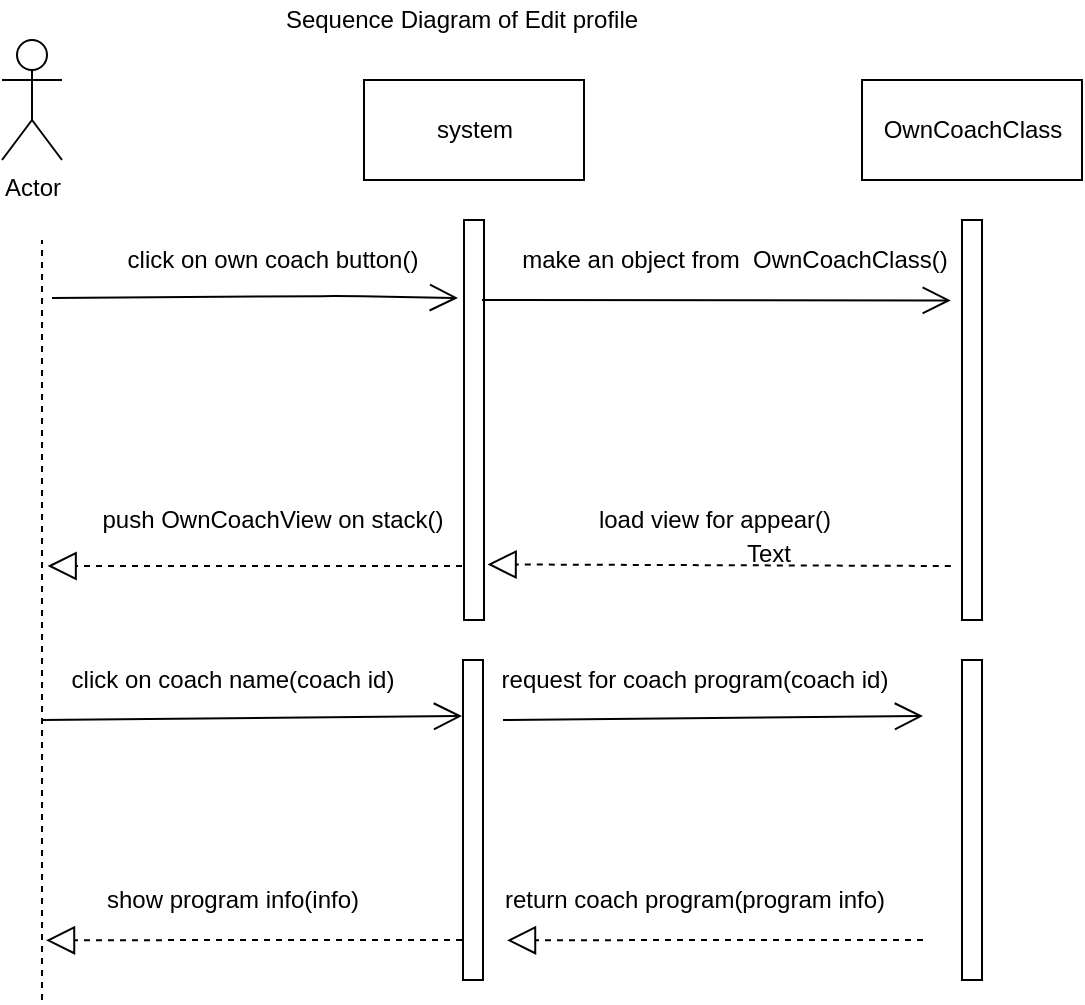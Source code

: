 <mxfile version="12.3.8" type="github" pages="1">
  <diagram id="r_8a1xCY7EOqZlu9KzJ9" name="Page-1">
    <mxGraphModel dx="1024" dy="485" grid="1" gridSize="10" guides="1" tooltips="1" connect="1" arrows="1" fold="1" page="1" pageScale="1" pageWidth="827" pageHeight="1169" math="0" shadow="0">
      <root>
        <mxCell id="0"/>
        <mxCell id="1" parent="0"/>
        <mxCell id="oWH08BV5QVG5EaFKPN-z-1" value="Actor" style="shape=umlActor;verticalLabelPosition=bottom;labelBackgroundColor=#ffffff;verticalAlign=top;html=1;" parent="1" vertex="1">
          <mxGeometry x="160" y="40" width="30" height="60" as="geometry"/>
        </mxCell>
        <mxCell id="oWH08BV5QVG5EaFKPN-z-2" value="" style="html=1;points=[];perimeter=orthogonalPerimeter;" parent="1" vertex="1">
          <mxGeometry x="640" y="130" width="10" height="200" as="geometry"/>
        </mxCell>
        <mxCell id="oWH08BV5QVG5EaFKPN-z-3" value="OwnCoachClass" style="html=1;" parent="1" vertex="1">
          <mxGeometry x="590" y="60" width="110" height="50" as="geometry"/>
        </mxCell>
        <mxCell id="oWH08BV5QVG5EaFKPN-z-4" value="click on own coach button()" style="text;html=1;align=center;verticalAlign=middle;resizable=0;points=[];;autosize=1;" parent="1" vertex="1">
          <mxGeometry x="215" y="140" width="160" height="20" as="geometry"/>
        </mxCell>
        <mxCell id="oWH08BV5QVG5EaFKPN-z-5" value="" style="endArrow=open;endFill=1;endSize=12;html=1;" parent="1" edge="1">
          <mxGeometry width="160" relative="1" as="geometry">
            <mxPoint x="185" y="169" as="sourcePoint"/>
            <mxPoint x="388" y="169" as="targetPoint"/>
            <Array as="points">
              <mxPoint x="330" y="168"/>
            </Array>
          </mxGeometry>
        </mxCell>
        <mxCell id="oWH08BV5QVG5EaFKPN-z-6" value="" style="endArrow=block;dashed=1;endFill=0;endSize=12;html=1;entryX=1.28;entryY=0.865;entryDx=0;entryDy=0;entryPerimeter=0;" parent="1" edge="1">
          <mxGeometry width="160" relative="1" as="geometry">
            <mxPoint x="390" y="303" as="sourcePoint"/>
            <mxPoint x="182.8" y="303" as="targetPoint"/>
            <Array as="points"/>
          </mxGeometry>
        </mxCell>
        <mxCell id="oWH08BV5QVG5EaFKPN-z-7" value="push OwnCoachView on stack()" style="text;html=1;align=center;verticalAlign=middle;resizable=0;points=[];;autosize=1;" parent="1" vertex="1">
          <mxGeometry x="200" y="270" width="190" height="20" as="geometry"/>
        </mxCell>
        <mxCell id="oWH08BV5QVG5EaFKPN-z-8" value="" style="html=1;points=[];perimeter=orthogonalPerimeter;" parent="1" vertex="1">
          <mxGeometry x="390.5" y="350" width="10" height="160" as="geometry"/>
        </mxCell>
        <mxCell id="oWH08BV5QVG5EaFKPN-z-9" value="" style="endArrow=open;endFill=1;endSize=12;html=1;" parent="1" edge="1">
          <mxGeometry width="160" relative="1" as="geometry">
            <mxPoint x="180" y="380" as="sourcePoint"/>
            <mxPoint x="390" y="378" as="targetPoint"/>
          </mxGeometry>
        </mxCell>
        <mxCell id="oWH08BV5QVG5EaFKPN-z-10" value="" style="endArrow=block;dashed=1;endFill=0;endSize=12;html=1;entryX=1.2;entryY=0.876;entryDx=0;entryDy=0;entryPerimeter=0;" parent="1" edge="1">
          <mxGeometry width="160" relative="1" as="geometry">
            <mxPoint x="390" y="490" as="sourcePoint"/>
            <mxPoint x="182" y="490.16" as="targetPoint"/>
            <Array as="points">
              <mxPoint x="280" y="490"/>
            </Array>
          </mxGeometry>
        </mxCell>
        <mxCell id="oWH08BV5QVG5EaFKPN-z-11" value="" style="html=1;points=[];perimeter=orthogonalPerimeter;" parent="1" vertex="1">
          <mxGeometry x="391" y="130" width="10" height="200" as="geometry"/>
        </mxCell>
        <mxCell id="oWH08BV5QVG5EaFKPN-z-12" value="system" style="html=1;" parent="1" vertex="1">
          <mxGeometry x="341" y="60" width="110" height="50" as="geometry"/>
        </mxCell>
        <mxCell id="oWH08BV5QVG5EaFKPN-z-13" value="" style="endArrow=open;endFill=1;endSize=12;html=1;entryX=-0.56;entryY=0.201;entryDx=0;entryDy=0;entryPerimeter=0;" parent="1" target="oWH08BV5QVG5EaFKPN-z-2" edge="1">
          <mxGeometry width="160" relative="1" as="geometry">
            <mxPoint x="400" y="170" as="sourcePoint"/>
            <mxPoint x="560" y="170" as="targetPoint"/>
          </mxGeometry>
        </mxCell>
        <mxCell id="oWH08BV5QVG5EaFKPN-z-14" value="make an object from&amp;nbsp; OwnCoachClass()" style="text;html=1;align=center;verticalAlign=middle;resizable=0;points=[];;autosize=1;" parent="1" vertex="1">
          <mxGeometry x="410.5" y="140" width="230" height="20" as="geometry"/>
        </mxCell>
        <mxCell id="oWH08BV5QVG5EaFKPN-z-15" value="" style="endArrow=block;dashed=1;endFill=0;endSize=12;html=1;entryX=1.18;entryY=0.861;entryDx=0;entryDy=0;entryPerimeter=0;exitX=-0.56;exitY=0.865;exitDx=0;exitDy=0;exitPerimeter=0;" parent="1" source="oWH08BV5QVG5EaFKPN-z-2" target="oWH08BV5QVG5EaFKPN-z-11" edge="1">
          <mxGeometry width="160" relative="1" as="geometry">
            <mxPoint x="420" y="300" as="sourcePoint"/>
            <mxPoint x="580" y="300" as="targetPoint"/>
          </mxGeometry>
        </mxCell>
        <mxCell id="oWH08BV5QVG5EaFKPN-z-16" value="load view for appear()" style="text;html=1;align=center;verticalAlign=middle;resizable=0;points=[];;autosize=1;" parent="1" vertex="1">
          <mxGeometry x="451" y="270" width="130" height="20" as="geometry"/>
        </mxCell>
        <mxCell id="oWH08BV5QVG5EaFKPN-z-17" value="click on coach name(coach id)" style="text;html=1;align=center;verticalAlign=middle;resizable=0;points=[];;autosize=1;" parent="1" vertex="1">
          <mxGeometry x="185" y="350" width="180" height="20" as="geometry"/>
        </mxCell>
        <mxCell id="oWH08BV5QVG5EaFKPN-z-20" value="show program info(info)" style="text;html=1;align=center;verticalAlign=middle;resizable=0;points=[];;autosize=1;" parent="1" vertex="1">
          <mxGeometry x="205" y="460" width="140" height="20" as="geometry"/>
        </mxCell>
        <mxCell id="oWH08BV5QVG5EaFKPN-z-21" value="Sequence Diagram of Edit profile" style="text;html=1;strokeColor=none;fillColor=none;align=center;verticalAlign=middle;whiteSpace=wrap;rounded=0;" parent="1" vertex="1">
          <mxGeometry x="225" y="20" width="330" height="20" as="geometry"/>
        </mxCell>
        <mxCell id="oWH08BV5QVG5EaFKPN-z-22" value="" style="endArrow=none;dashed=1;html=1;" parent="1" edge="1">
          <mxGeometry width="50" height="50" relative="1" as="geometry">
            <mxPoint x="180" y="520" as="sourcePoint"/>
            <mxPoint x="180" y="140" as="targetPoint"/>
          </mxGeometry>
        </mxCell>
        <mxCell id="oWH08BV5QVG5EaFKPN-z-23" value="Text" style="text;html=1;align=center;verticalAlign=middle;resizable=0;points=[];;autosize=1;" parent="1" vertex="1">
          <mxGeometry x="523" y="287" width="40" height="20" as="geometry"/>
        </mxCell>
        <mxCell id="oWH08BV5QVG5EaFKPN-z-24" value="" style="html=1;points=[];perimeter=orthogonalPerimeter;" parent="1" vertex="1">
          <mxGeometry x="640" y="350" width="10" height="160" as="geometry"/>
        </mxCell>
        <mxCell id="oWH08BV5QVG5EaFKPN-z-27" value="" style="endArrow=open;endFill=1;endSize=12;html=1;" parent="1" edge="1">
          <mxGeometry width="160" relative="1" as="geometry">
            <mxPoint x="410.5" y="380" as="sourcePoint"/>
            <mxPoint x="620.5" y="378" as="targetPoint"/>
          </mxGeometry>
        </mxCell>
        <mxCell id="oWH08BV5QVG5EaFKPN-z-28" value="" style="endArrow=block;dashed=1;endFill=0;endSize=12;html=1;entryX=1.2;entryY=0.876;entryDx=0;entryDy=0;entryPerimeter=0;" parent="1" edge="1">
          <mxGeometry width="160" relative="1" as="geometry">
            <mxPoint x="620.5" y="490" as="sourcePoint"/>
            <mxPoint x="412.5" y="490.16" as="targetPoint"/>
            <Array as="points">
              <mxPoint x="510.5" y="490"/>
            </Array>
          </mxGeometry>
        </mxCell>
        <mxCell id="oWH08BV5QVG5EaFKPN-z-29" value="request for coach program(coach id)" style="text;html=1;align=center;verticalAlign=middle;resizable=0;points=[];;autosize=1;" parent="1" vertex="1">
          <mxGeometry x="400.5" y="350" width="210" height="20" as="geometry"/>
        </mxCell>
        <mxCell id="oWH08BV5QVG5EaFKPN-z-30" value="return coach program(program info)" style="text;html=1;align=center;verticalAlign=middle;resizable=0;points=[];;autosize=1;" parent="1" vertex="1">
          <mxGeometry x="400.5" y="460" width="210" height="20" as="geometry"/>
        </mxCell>
      </root>
    </mxGraphModel>
  </diagram>
</mxfile>
